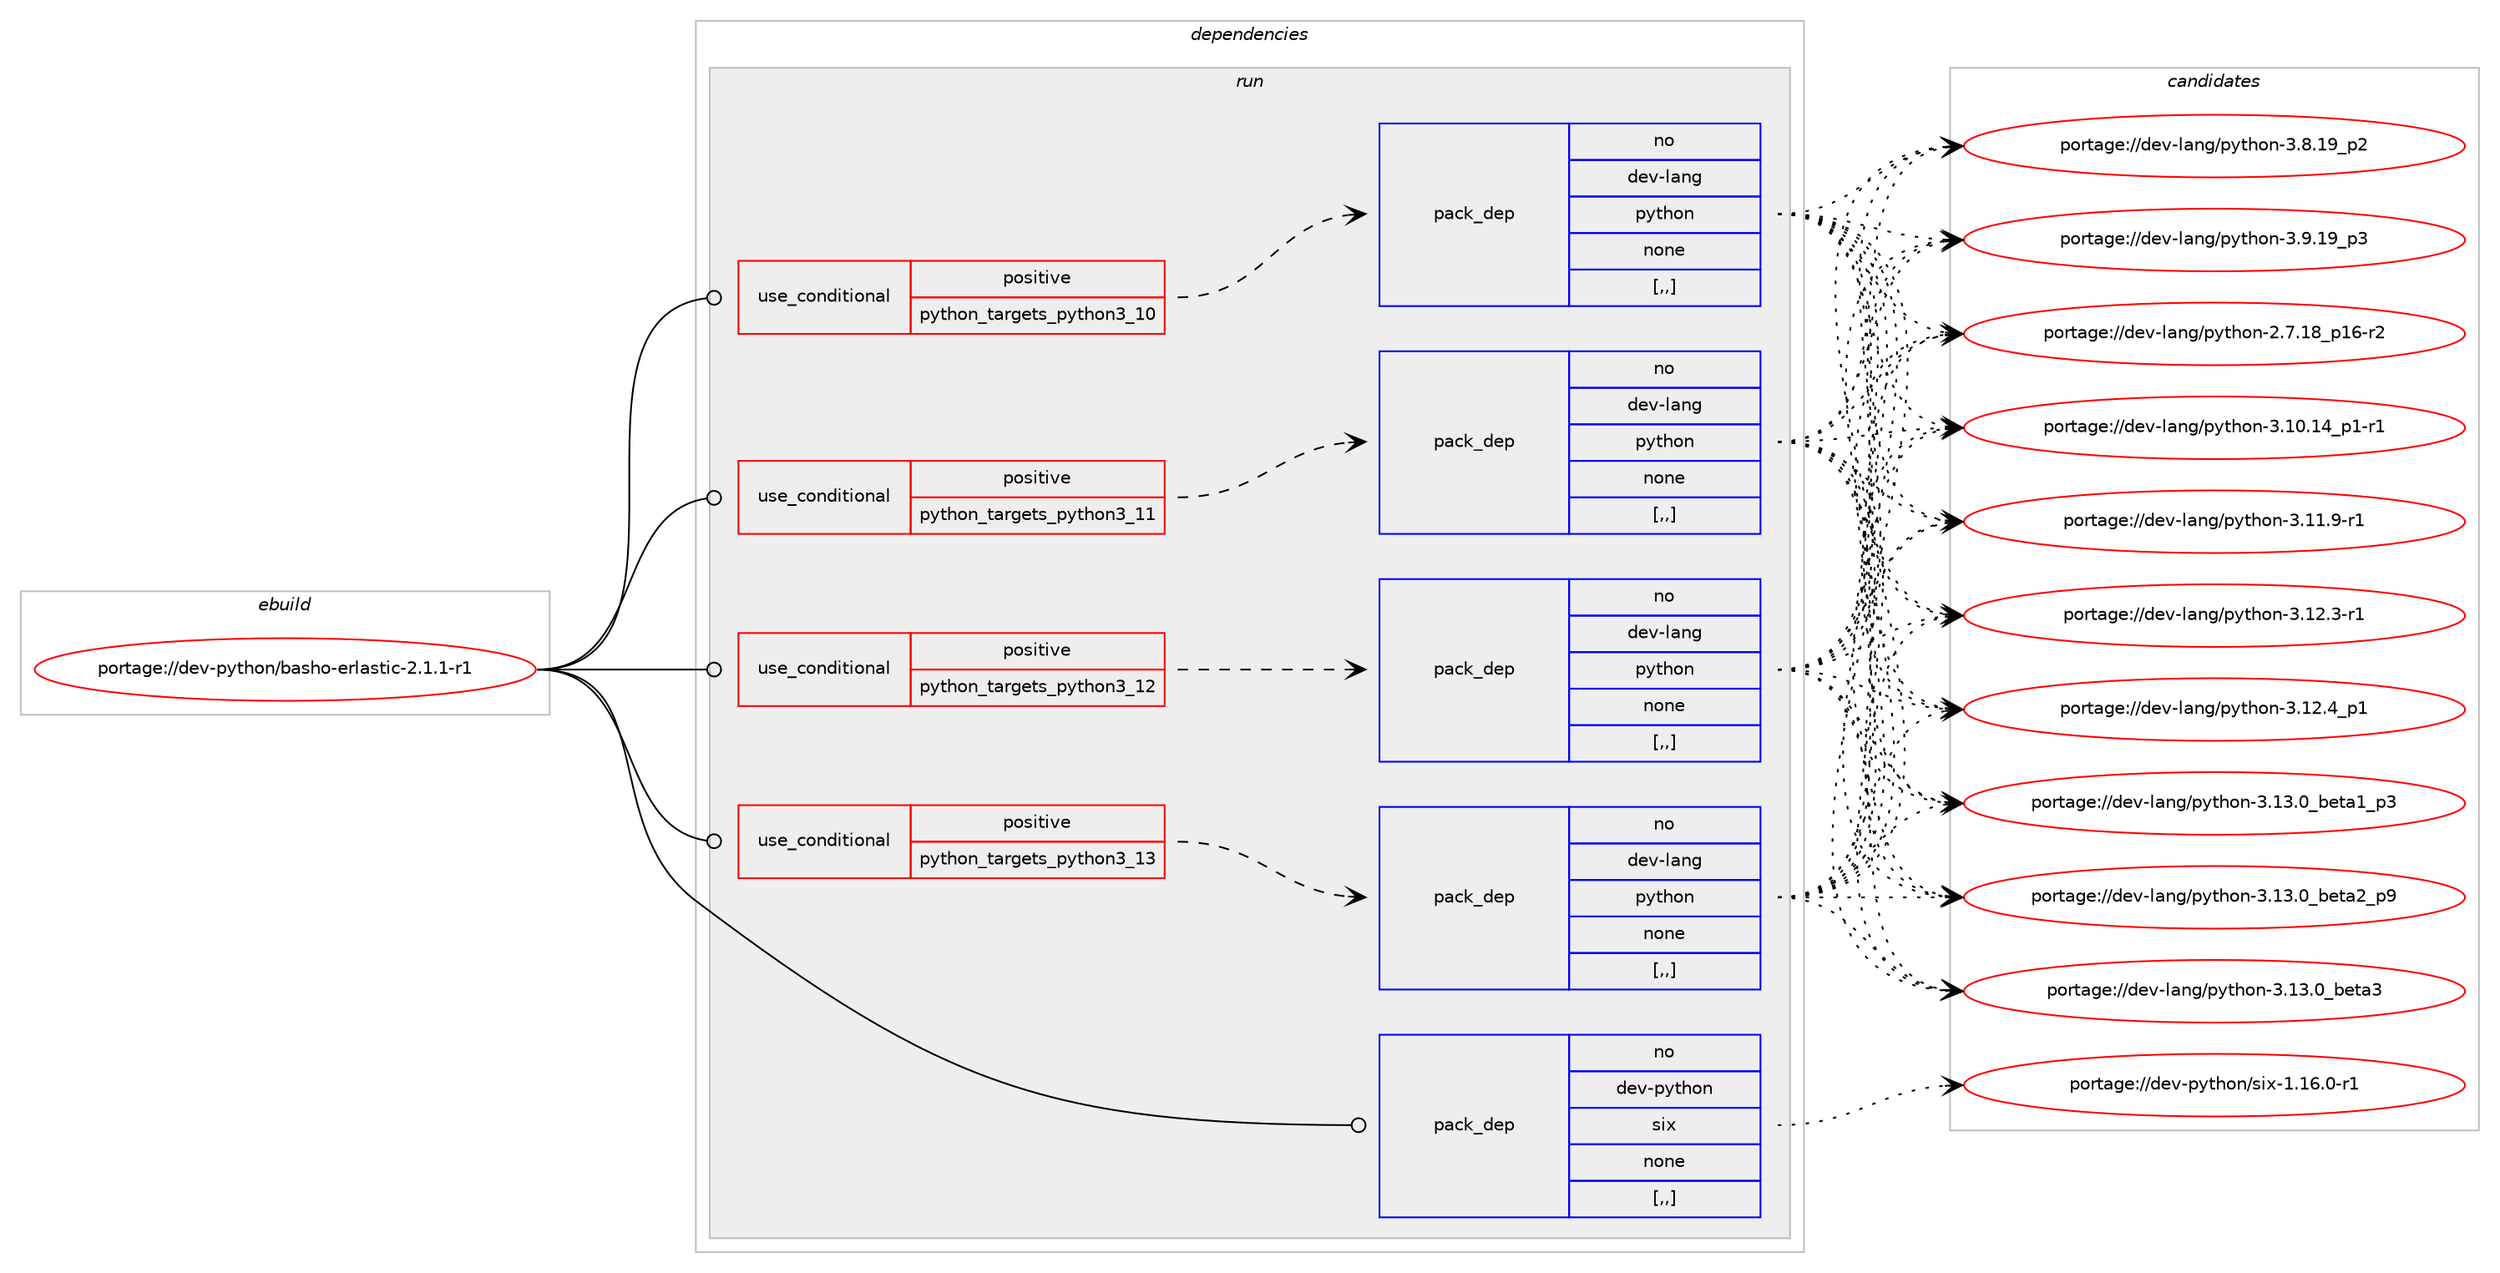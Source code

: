 digraph prolog {

# *************
# Graph options
# *************

newrank=true;
concentrate=true;
compound=true;
graph [rankdir=LR,fontname=Helvetica,fontsize=10,ranksep=1.5];#, ranksep=2.5, nodesep=0.2];
edge  [arrowhead=vee];
node  [fontname=Helvetica,fontsize=10];

# **********
# The ebuild
# **********

subgraph cluster_leftcol {
color=gray;
rank=same;
label=<<i>ebuild</i>>;
id [label="portage://dev-python/basho-erlastic-2.1.1-r1", color=red, width=4, href="../dev-python/basho-erlastic-2.1.1-r1.svg"];
}

# ****************
# The dependencies
# ****************

subgraph cluster_midcol {
color=gray;
label=<<i>dependencies</i>>;
subgraph cluster_compile {
fillcolor="#eeeeee";
style=filled;
label=<<i>compile</i>>;
}
subgraph cluster_compileandrun {
fillcolor="#eeeeee";
style=filled;
label=<<i>compile and run</i>>;
}
subgraph cluster_run {
fillcolor="#eeeeee";
style=filled;
label=<<i>run</i>>;
subgraph cond30327 {
dependency139298 [label=<<TABLE BORDER="0" CELLBORDER="1" CELLSPACING="0" CELLPADDING="4"><TR><TD ROWSPAN="3" CELLPADDING="10">use_conditional</TD></TR><TR><TD>positive</TD></TR><TR><TD>python_targets_python3_10</TD></TR></TABLE>>, shape=none, color=red];
subgraph pack107762 {
dependency139299 [label=<<TABLE BORDER="0" CELLBORDER="1" CELLSPACING="0" CELLPADDING="4" WIDTH="220"><TR><TD ROWSPAN="6" CELLPADDING="30">pack_dep</TD></TR><TR><TD WIDTH="110">no</TD></TR><TR><TD>dev-lang</TD></TR><TR><TD>python</TD></TR><TR><TD>none</TD></TR><TR><TD>[,,]</TD></TR></TABLE>>, shape=none, color=blue];
}
dependency139298:e -> dependency139299:w [weight=20,style="dashed",arrowhead="vee"];
}
id:e -> dependency139298:w [weight=20,style="solid",arrowhead="odot"];
subgraph cond30328 {
dependency139300 [label=<<TABLE BORDER="0" CELLBORDER="1" CELLSPACING="0" CELLPADDING="4"><TR><TD ROWSPAN="3" CELLPADDING="10">use_conditional</TD></TR><TR><TD>positive</TD></TR><TR><TD>python_targets_python3_11</TD></TR></TABLE>>, shape=none, color=red];
subgraph pack107763 {
dependency139301 [label=<<TABLE BORDER="0" CELLBORDER="1" CELLSPACING="0" CELLPADDING="4" WIDTH="220"><TR><TD ROWSPAN="6" CELLPADDING="30">pack_dep</TD></TR><TR><TD WIDTH="110">no</TD></TR><TR><TD>dev-lang</TD></TR><TR><TD>python</TD></TR><TR><TD>none</TD></TR><TR><TD>[,,]</TD></TR></TABLE>>, shape=none, color=blue];
}
dependency139300:e -> dependency139301:w [weight=20,style="dashed",arrowhead="vee"];
}
id:e -> dependency139300:w [weight=20,style="solid",arrowhead="odot"];
subgraph cond30329 {
dependency139302 [label=<<TABLE BORDER="0" CELLBORDER="1" CELLSPACING="0" CELLPADDING="4"><TR><TD ROWSPAN="3" CELLPADDING="10">use_conditional</TD></TR><TR><TD>positive</TD></TR><TR><TD>python_targets_python3_12</TD></TR></TABLE>>, shape=none, color=red];
subgraph pack107764 {
dependency139303 [label=<<TABLE BORDER="0" CELLBORDER="1" CELLSPACING="0" CELLPADDING="4" WIDTH="220"><TR><TD ROWSPAN="6" CELLPADDING="30">pack_dep</TD></TR><TR><TD WIDTH="110">no</TD></TR><TR><TD>dev-lang</TD></TR><TR><TD>python</TD></TR><TR><TD>none</TD></TR><TR><TD>[,,]</TD></TR></TABLE>>, shape=none, color=blue];
}
dependency139302:e -> dependency139303:w [weight=20,style="dashed",arrowhead="vee"];
}
id:e -> dependency139302:w [weight=20,style="solid",arrowhead="odot"];
subgraph cond30330 {
dependency139304 [label=<<TABLE BORDER="0" CELLBORDER="1" CELLSPACING="0" CELLPADDING="4"><TR><TD ROWSPAN="3" CELLPADDING="10">use_conditional</TD></TR><TR><TD>positive</TD></TR><TR><TD>python_targets_python3_13</TD></TR></TABLE>>, shape=none, color=red];
subgraph pack107765 {
dependency139305 [label=<<TABLE BORDER="0" CELLBORDER="1" CELLSPACING="0" CELLPADDING="4" WIDTH="220"><TR><TD ROWSPAN="6" CELLPADDING="30">pack_dep</TD></TR><TR><TD WIDTH="110">no</TD></TR><TR><TD>dev-lang</TD></TR><TR><TD>python</TD></TR><TR><TD>none</TD></TR><TR><TD>[,,]</TD></TR></TABLE>>, shape=none, color=blue];
}
dependency139304:e -> dependency139305:w [weight=20,style="dashed",arrowhead="vee"];
}
id:e -> dependency139304:w [weight=20,style="solid",arrowhead="odot"];
subgraph pack107766 {
dependency139306 [label=<<TABLE BORDER="0" CELLBORDER="1" CELLSPACING="0" CELLPADDING="4" WIDTH="220"><TR><TD ROWSPAN="6" CELLPADDING="30">pack_dep</TD></TR><TR><TD WIDTH="110">no</TD></TR><TR><TD>dev-python</TD></TR><TR><TD>six</TD></TR><TR><TD>none</TD></TR><TR><TD>[,,]</TD></TR></TABLE>>, shape=none, color=blue];
}
id:e -> dependency139306:w [weight=20,style="solid",arrowhead="odot"];
}
}

# **************
# The candidates
# **************

subgraph cluster_choices {
rank=same;
color=gray;
label=<<i>candidates</i>>;

subgraph choice107762 {
color=black;
nodesep=1;
choice100101118451089711010347112121116104111110455046554649569511249544511450 [label="portage://dev-lang/python-2.7.18_p16-r2", color=red, width=4,href="../dev-lang/python-2.7.18_p16-r2.svg"];
choice100101118451089711010347112121116104111110455146494846495295112494511449 [label="portage://dev-lang/python-3.10.14_p1-r1", color=red, width=4,href="../dev-lang/python-3.10.14_p1-r1.svg"];
choice100101118451089711010347112121116104111110455146494946574511449 [label="portage://dev-lang/python-3.11.9-r1", color=red, width=4,href="../dev-lang/python-3.11.9-r1.svg"];
choice100101118451089711010347112121116104111110455146495046514511449 [label="portage://dev-lang/python-3.12.3-r1", color=red, width=4,href="../dev-lang/python-3.12.3-r1.svg"];
choice100101118451089711010347112121116104111110455146495046529511249 [label="portage://dev-lang/python-3.12.4_p1", color=red, width=4,href="../dev-lang/python-3.12.4_p1.svg"];
choice10010111845108971101034711212111610411111045514649514648959810111697499511251 [label="portage://dev-lang/python-3.13.0_beta1_p3", color=red, width=4,href="../dev-lang/python-3.13.0_beta1_p3.svg"];
choice10010111845108971101034711212111610411111045514649514648959810111697509511257 [label="portage://dev-lang/python-3.13.0_beta2_p9", color=red, width=4,href="../dev-lang/python-3.13.0_beta2_p9.svg"];
choice1001011184510897110103471121211161041111104551464951464895981011169751 [label="portage://dev-lang/python-3.13.0_beta3", color=red, width=4,href="../dev-lang/python-3.13.0_beta3.svg"];
choice100101118451089711010347112121116104111110455146564649579511250 [label="portage://dev-lang/python-3.8.19_p2", color=red, width=4,href="../dev-lang/python-3.8.19_p2.svg"];
choice100101118451089711010347112121116104111110455146574649579511251 [label="portage://dev-lang/python-3.9.19_p3", color=red, width=4,href="../dev-lang/python-3.9.19_p3.svg"];
dependency139299:e -> choice100101118451089711010347112121116104111110455046554649569511249544511450:w [style=dotted,weight="100"];
dependency139299:e -> choice100101118451089711010347112121116104111110455146494846495295112494511449:w [style=dotted,weight="100"];
dependency139299:e -> choice100101118451089711010347112121116104111110455146494946574511449:w [style=dotted,weight="100"];
dependency139299:e -> choice100101118451089711010347112121116104111110455146495046514511449:w [style=dotted,weight="100"];
dependency139299:e -> choice100101118451089711010347112121116104111110455146495046529511249:w [style=dotted,weight="100"];
dependency139299:e -> choice10010111845108971101034711212111610411111045514649514648959810111697499511251:w [style=dotted,weight="100"];
dependency139299:e -> choice10010111845108971101034711212111610411111045514649514648959810111697509511257:w [style=dotted,weight="100"];
dependency139299:e -> choice1001011184510897110103471121211161041111104551464951464895981011169751:w [style=dotted,weight="100"];
dependency139299:e -> choice100101118451089711010347112121116104111110455146564649579511250:w [style=dotted,weight="100"];
dependency139299:e -> choice100101118451089711010347112121116104111110455146574649579511251:w [style=dotted,weight="100"];
}
subgraph choice107763 {
color=black;
nodesep=1;
choice100101118451089711010347112121116104111110455046554649569511249544511450 [label="portage://dev-lang/python-2.7.18_p16-r2", color=red, width=4,href="../dev-lang/python-2.7.18_p16-r2.svg"];
choice100101118451089711010347112121116104111110455146494846495295112494511449 [label="portage://dev-lang/python-3.10.14_p1-r1", color=red, width=4,href="../dev-lang/python-3.10.14_p1-r1.svg"];
choice100101118451089711010347112121116104111110455146494946574511449 [label="portage://dev-lang/python-3.11.9-r1", color=red, width=4,href="../dev-lang/python-3.11.9-r1.svg"];
choice100101118451089711010347112121116104111110455146495046514511449 [label="portage://dev-lang/python-3.12.3-r1", color=red, width=4,href="../dev-lang/python-3.12.3-r1.svg"];
choice100101118451089711010347112121116104111110455146495046529511249 [label="portage://dev-lang/python-3.12.4_p1", color=red, width=4,href="../dev-lang/python-3.12.4_p1.svg"];
choice10010111845108971101034711212111610411111045514649514648959810111697499511251 [label="portage://dev-lang/python-3.13.0_beta1_p3", color=red, width=4,href="../dev-lang/python-3.13.0_beta1_p3.svg"];
choice10010111845108971101034711212111610411111045514649514648959810111697509511257 [label="portage://dev-lang/python-3.13.0_beta2_p9", color=red, width=4,href="../dev-lang/python-3.13.0_beta2_p9.svg"];
choice1001011184510897110103471121211161041111104551464951464895981011169751 [label="portage://dev-lang/python-3.13.0_beta3", color=red, width=4,href="../dev-lang/python-3.13.0_beta3.svg"];
choice100101118451089711010347112121116104111110455146564649579511250 [label="portage://dev-lang/python-3.8.19_p2", color=red, width=4,href="../dev-lang/python-3.8.19_p2.svg"];
choice100101118451089711010347112121116104111110455146574649579511251 [label="portage://dev-lang/python-3.9.19_p3", color=red, width=4,href="../dev-lang/python-3.9.19_p3.svg"];
dependency139301:e -> choice100101118451089711010347112121116104111110455046554649569511249544511450:w [style=dotted,weight="100"];
dependency139301:e -> choice100101118451089711010347112121116104111110455146494846495295112494511449:w [style=dotted,weight="100"];
dependency139301:e -> choice100101118451089711010347112121116104111110455146494946574511449:w [style=dotted,weight="100"];
dependency139301:e -> choice100101118451089711010347112121116104111110455146495046514511449:w [style=dotted,weight="100"];
dependency139301:e -> choice100101118451089711010347112121116104111110455146495046529511249:w [style=dotted,weight="100"];
dependency139301:e -> choice10010111845108971101034711212111610411111045514649514648959810111697499511251:w [style=dotted,weight="100"];
dependency139301:e -> choice10010111845108971101034711212111610411111045514649514648959810111697509511257:w [style=dotted,weight="100"];
dependency139301:e -> choice1001011184510897110103471121211161041111104551464951464895981011169751:w [style=dotted,weight="100"];
dependency139301:e -> choice100101118451089711010347112121116104111110455146564649579511250:w [style=dotted,weight="100"];
dependency139301:e -> choice100101118451089711010347112121116104111110455146574649579511251:w [style=dotted,weight="100"];
}
subgraph choice107764 {
color=black;
nodesep=1;
choice100101118451089711010347112121116104111110455046554649569511249544511450 [label="portage://dev-lang/python-2.7.18_p16-r2", color=red, width=4,href="../dev-lang/python-2.7.18_p16-r2.svg"];
choice100101118451089711010347112121116104111110455146494846495295112494511449 [label="portage://dev-lang/python-3.10.14_p1-r1", color=red, width=4,href="../dev-lang/python-3.10.14_p1-r1.svg"];
choice100101118451089711010347112121116104111110455146494946574511449 [label="portage://dev-lang/python-3.11.9-r1", color=red, width=4,href="../dev-lang/python-3.11.9-r1.svg"];
choice100101118451089711010347112121116104111110455146495046514511449 [label="portage://dev-lang/python-3.12.3-r1", color=red, width=4,href="../dev-lang/python-3.12.3-r1.svg"];
choice100101118451089711010347112121116104111110455146495046529511249 [label="portage://dev-lang/python-3.12.4_p1", color=red, width=4,href="../dev-lang/python-3.12.4_p1.svg"];
choice10010111845108971101034711212111610411111045514649514648959810111697499511251 [label="portage://dev-lang/python-3.13.0_beta1_p3", color=red, width=4,href="../dev-lang/python-3.13.0_beta1_p3.svg"];
choice10010111845108971101034711212111610411111045514649514648959810111697509511257 [label="portage://dev-lang/python-3.13.0_beta2_p9", color=red, width=4,href="../dev-lang/python-3.13.0_beta2_p9.svg"];
choice1001011184510897110103471121211161041111104551464951464895981011169751 [label="portage://dev-lang/python-3.13.0_beta3", color=red, width=4,href="../dev-lang/python-3.13.0_beta3.svg"];
choice100101118451089711010347112121116104111110455146564649579511250 [label="portage://dev-lang/python-3.8.19_p2", color=red, width=4,href="../dev-lang/python-3.8.19_p2.svg"];
choice100101118451089711010347112121116104111110455146574649579511251 [label="portage://dev-lang/python-3.9.19_p3", color=red, width=4,href="../dev-lang/python-3.9.19_p3.svg"];
dependency139303:e -> choice100101118451089711010347112121116104111110455046554649569511249544511450:w [style=dotted,weight="100"];
dependency139303:e -> choice100101118451089711010347112121116104111110455146494846495295112494511449:w [style=dotted,weight="100"];
dependency139303:e -> choice100101118451089711010347112121116104111110455146494946574511449:w [style=dotted,weight="100"];
dependency139303:e -> choice100101118451089711010347112121116104111110455146495046514511449:w [style=dotted,weight="100"];
dependency139303:e -> choice100101118451089711010347112121116104111110455146495046529511249:w [style=dotted,weight="100"];
dependency139303:e -> choice10010111845108971101034711212111610411111045514649514648959810111697499511251:w [style=dotted,weight="100"];
dependency139303:e -> choice10010111845108971101034711212111610411111045514649514648959810111697509511257:w [style=dotted,weight="100"];
dependency139303:e -> choice1001011184510897110103471121211161041111104551464951464895981011169751:w [style=dotted,weight="100"];
dependency139303:e -> choice100101118451089711010347112121116104111110455146564649579511250:w [style=dotted,weight="100"];
dependency139303:e -> choice100101118451089711010347112121116104111110455146574649579511251:w [style=dotted,weight="100"];
}
subgraph choice107765 {
color=black;
nodesep=1;
choice100101118451089711010347112121116104111110455046554649569511249544511450 [label="portage://dev-lang/python-2.7.18_p16-r2", color=red, width=4,href="../dev-lang/python-2.7.18_p16-r2.svg"];
choice100101118451089711010347112121116104111110455146494846495295112494511449 [label="portage://dev-lang/python-3.10.14_p1-r1", color=red, width=4,href="../dev-lang/python-3.10.14_p1-r1.svg"];
choice100101118451089711010347112121116104111110455146494946574511449 [label="portage://dev-lang/python-3.11.9-r1", color=red, width=4,href="../dev-lang/python-3.11.9-r1.svg"];
choice100101118451089711010347112121116104111110455146495046514511449 [label="portage://dev-lang/python-3.12.3-r1", color=red, width=4,href="../dev-lang/python-3.12.3-r1.svg"];
choice100101118451089711010347112121116104111110455146495046529511249 [label="portage://dev-lang/python-3.12.4_p1", color=red, width=4,href="../dev-lang/python-3.12.4_p1.svg"];
choice10010111845108971101034711212111610411111045514649514648959810111697499511251 [label="portage://dev-lang/python-3.13.0_beta1_p3", color=red, width=4,href="../dev-lang/python-3.13.0_beta1_p3.svg"];
choice10010111845108971101034711212111610411111045514649514648959810111697509511257 [label="portage://dev-lang/python-3.13.0_beta2_p9", color=red, width=4,href="../dev-lang/python-3.13.0_beta2_p9.svg"];
choice1001011184510897110103471121211161041111104551464951464895981011169751 [label="portage://dev-lang/python-3.13.0_beta3", color=red, width=4,href="../dev-lang/python-3.13.0_beta3.svg"];
choice100101118451089711010347112121116104111110455146564649579511250 [label="portage://dev-lang/python-3.8.19_p2", color=red, width=4,href="../dev-lang/python-3.8.19_p2.svg"];
choice100101118451089711010347112121116104111110455146574649579511251 [label="portage://dev-lang/python-3.9.19_p3", color=red, width=4,href="../dev-lang/python-3.9.19_p3.svg"];
dependency139305:e -> choice100101118451089711010347112121116104111110455046554649569511249544511450:w [style=dotted,weight="100"];
dependency139305:e -> choice100101118451089711010347112121116104111110455146494846495295112494511449:w [style=dotted,weight="100"];
dependency139305:e -> choice100101118451089711010347112121116104111110455146494946574511449:w [style=dotted,weight="100"];
dependency139305:e -> choice100101118451089711010347112121116104111110455146495046514511449:w [style=dotted,weight="100"];
dependency139305:e -> choice100101118451089711010347112121116104111110455146495046529511249:w [style=dotted,weight="100"];
dependency139305:e -> choice10010111845108971101034711212111610411111045514649514648959810111697499511251:w [style=dotted,weight="100"];
dependency139305:e -> choice10010111845108971101034711212111610411111045514649514648959810111697509511257:w [style=dotted,weight="100"];
dependency139305:e -> choice1001011184510897110103471121211161041111104551464951464895981011169751:w [style=dotted,weight="100"];
dependency139305:e -> choice100101118451089711010347112121116104111110455146564649579511250:w [style=dotted,weight="100"];
dependency139305:e -> choice100101118451089711010347112121116104111110455146574649579511251:w [style=dotted,weight="100"];
}
subgraph choice107766 {
color=black;
nodesep=1;
choice1001011184511212111610411111047115105120454946495446484511449 [label="portage://dev-python/six-1.16.0-r1", color=red, width=4,href="../dev-python/six-1.16.0-r1.svg"];
dependency139306:e -> choice1001011184511212111610411111047115105120454946495446484511449:w [style=dotted,weight="100"];
}
}

}
